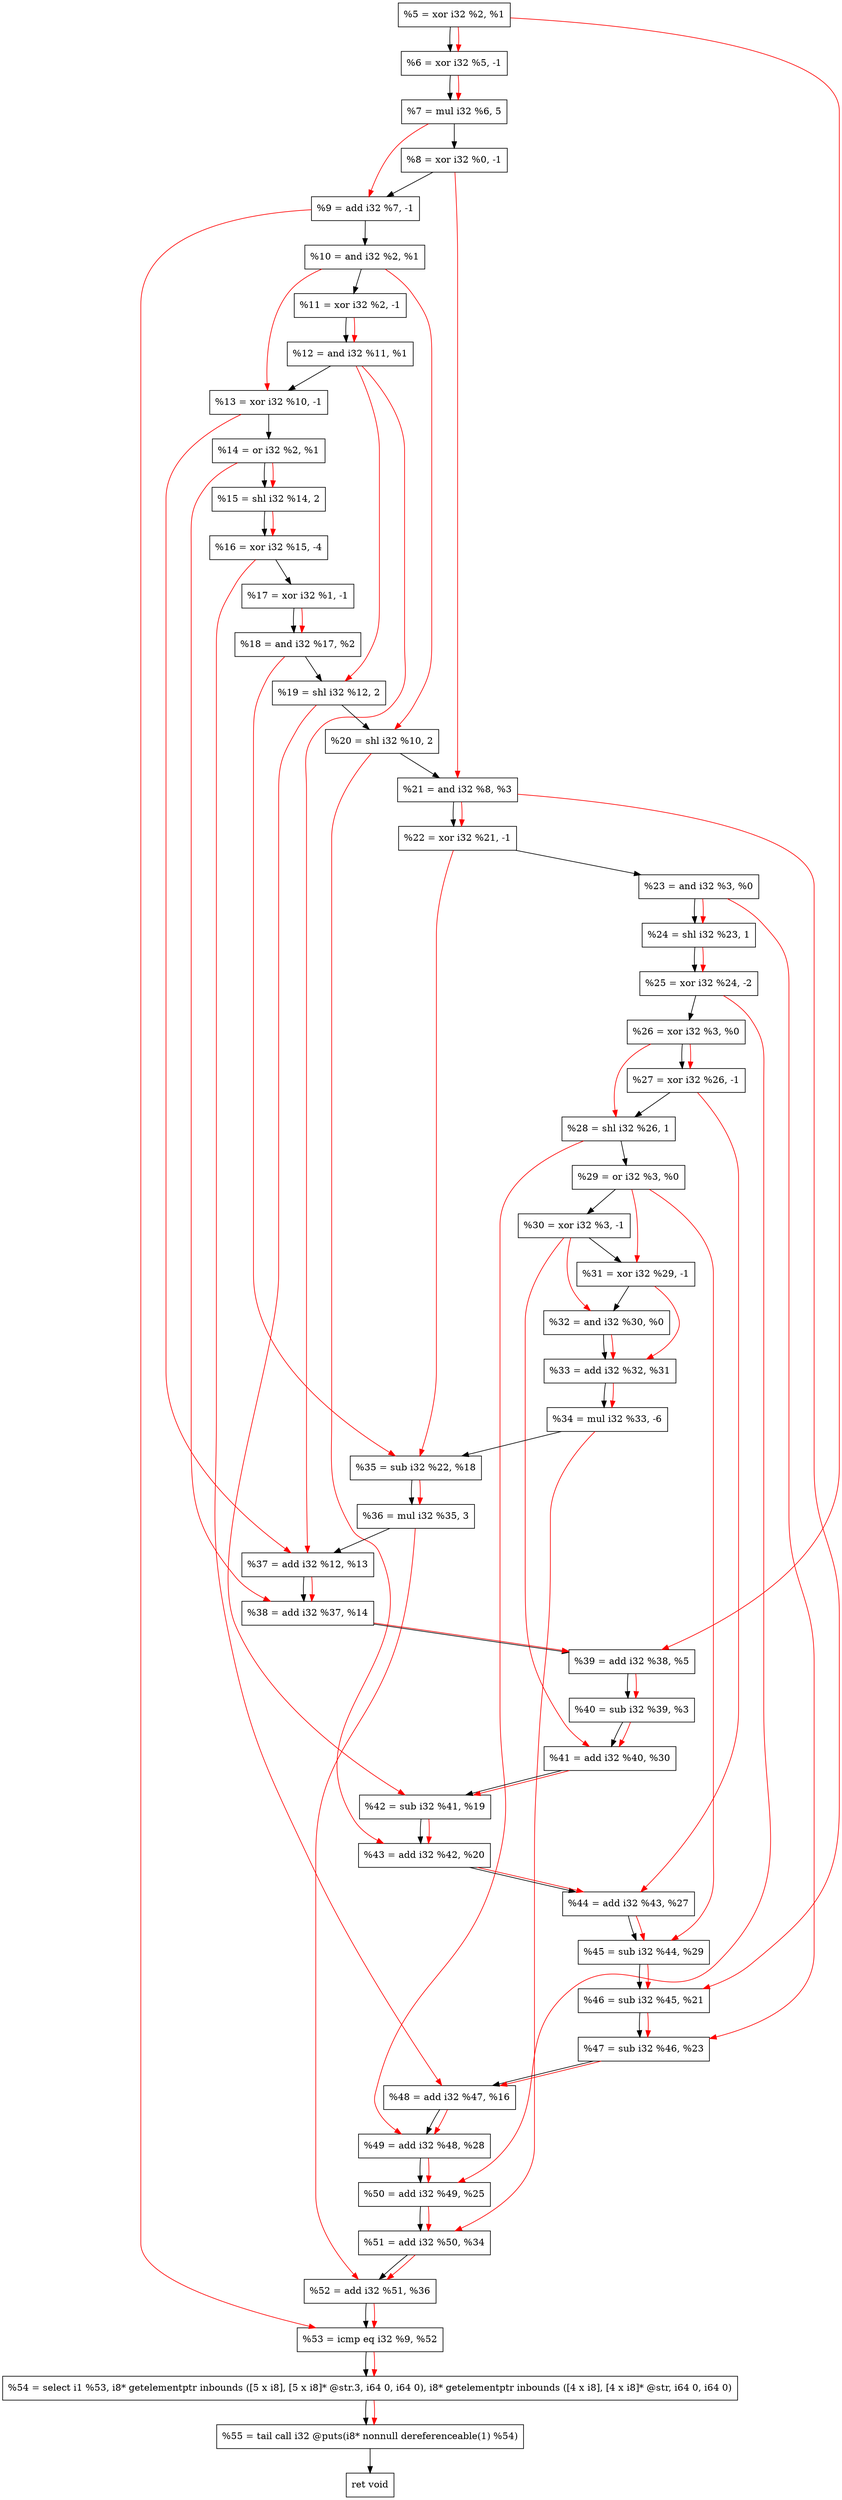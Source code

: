 digraph "DFG for'crackme' function" {
	Node0x1834770[shape=record, label="  %5 = xor i32 %2, %1"];
	Node0x1834df0[shape=record, label="  %6 = xor i32 %5, -1"];
	Node0x1834e90[shape=record, label="  %7 = mul i32 %6, 5"];
	Node0x1834f00[shape=record, label="  %8 = xor i32 %0, -1"];
	Node0x1834f70[shape=record, label="  %9 = add i32 %7, -1"];
	Node0x1834fe0[shape=record, label="  %10 = and i32 %2, %1"];
	Node0x1835050[shape=record, label="  %11 = xor i32 %2, -1"];
	Node0x18350c0[shape=record, label="  %12 = and i32 %11, %1"];
	Node0x1835130[shape=record, label="  %13 = xor i32 %10, -1"];
	Node0x18351a0[shape=record, label="  %14 = or i32 %2, %1"];
	Node0x1835240[shape=record, label="  %15 = shl i32 %14, 2"];
	Node0x18352e0[shape=record, label="  %16 = xor i32 %15, -4"];
	Node0x1835350[shape=record, label="  %17 = xor i32 %1, -1"];
	Node0x18353c0[shape=record, label="  %18 = and i32 %17, %2"];
	Node0x1835430[shape=record, label="  %19 = shl i32 %12, 2"];
	Node0x18354a0[shape=record, label="  %20 = shl i32 %10, 2"];
	Node0x1835510[shape=record, label="  %21 = and i32 %8, %3"];
	Node0x1835580[shape=record, label="  %22 = xor i32 %21, -1"];
	Node0x18355f0[shape=record, label="  %23 = and i32 %3, %0"];
	Node0x1835690[shape=record, label="  %24 = shl i32 %23, 1"];
	Node0x1835730[shape=record, label="  %25 = xor i32 %24, -2"];
	Node0x18357a0[shape=record, label="  %26 = xor i32 %3, %0"];
	Node0x1835810[shape=record, label="  %27 = xor i32 %26, -1"];
	Node0x1835880[shape=record, label="  %28 = shl i32 %26, 1"];
	Node0x18358f0[shape=record, label="  %29 = or i32 %3, %0"];
	Node0x1835960[shape=record, label="  %30 = xor i32 %3, -1"];
	Node0x18359d0[shape=record, label="  %31 = xor i32 %29, -1"];
	Node0x1835a40[shape=record, label="  %32 = and i32 %30, %0"];
	Node0x1835cc0[shape=record, label="  %33 = add i32 %32, %31"];
	Node0x1835d60[shape=record, label="  %34 = mul i32 %33, -6"];
	Node0x1835dd0[shape=record, label="  %35 = sub i32 %22, %18"];
	Node0x1835e70[shape=record, label="  %36 = mul i32 %35, 3"];
	Node0x1835ee0[shape=record, label="  %37 = add i32 %12, %13"];
	Node0x1835f50[shape=record, label="  %38 = add i32 %37, %14"];
	Node0x1835fc0[shape=record, label="  %39 = add i32 %38, %5"];
	Node0x1836030[shape=record, label="  %40 = sub i32 %39, %3"];
	Node0x18360a0[shape=record, label="  %41 = add i32 %40, %30"];
	Node0x1836110[shape=record, label="  %42 = sub i32 %41, %19"];
	Node0x1836180[shape=record, label="  %43 = add i32 %42, %20"];
	Node0x18361f0[shape=record, label="  %44 = add i32 %43, %27"];
	Node0x1836260[shape=record, label="  %45 = sub i32 %44, %29"];
	Node0x18362d0[shape=record, label="  %46 = sub i32 %45, %21"];
	Node0x1836340[shape=record, label="  %47 = sub i32 %46, %23"];
	Node0x18363b0[shape=record, label="  %48 = add i32 %47, %16"];
	Node0x1836420[shape=record, label="  %49 = add i32 %48, %28"];
	Node0x1836490[shape=record, label="  %50 = add i32 %49, %25"];
	Node0x1836500[shape=record, label="  %51 = add i32 %50, %34"];
	Node0x1836570[shape=record, label="  %52 = add i32 %51, %36"];
	Node0x18365e0[shape=record, label="  %53 = icmp eq i32 %9, %52"];
	Node0x17d5268[shape=record, label="  %54 = select i1 %53, i8* getelementptr inbounds ([5 x i8], [5 x i8]* @str.3, i64 0, i64 0), i8* getelementptr inbounds ([4 x i8], [4 x i8]* @str, i64 0, i64 0)"];
	Node0x1836a80[shape=record, label="  %55 = tail call i32 @puts(i8* nonnull dereferenceable(1) %54)"];
	Node0x1836ad0[shape=record, label="  ret void"];
	Node0x1834770 -> Node0x1834df0;
	Node0x1834df0 -> Node0x1834e90;
	Node0x1834e90 -> Node0x1834f00;
	Node0x1834f00 -> Node0x1834f70;
	Node0x1834f70 -> Node0x1834fe0;
	Node0x1834fe0 -> Node0x1835050;
	Node0x1835050 -> Node0x18350c0;
	Node0x18350c0 -> Node0x1835130;
	Node0x1835130 -> Node0x18351a0;
	Node0x18351a0 -> Node0x1835240;
	Node0x1835240 -> Node0x18352e0;
	Node0x18352e0 -> Node0x1835350;
	Node0x1835350 -> Node0x18353c0;
	Node0x18353c0 -> Node0x1835430;
	Node0x1835430 -> Node0x18354a0;
	Node0x18354a0 -> Node0x1835510;
	Node0x1835510 -> Node0x1835580;
	Node0x1835580 -> Node0x18355f0;
	Node0x18355f0 -> Node0x1835690;
	Node0x1835690 -> Node0x1835730;
	Node0x1835730 -> Node0x18357a0;
	Node0x18357a0 -> Node0x1835810;
	Node0x1835810 -> Node0x1835880;
	Node0x1835880 -> Node0x18358f0;
	Node0x18358f0 -> Node0x1835960;
	Node0x1835960 -> Node0x18359d0;
	Node0x18359d0 -> Node0x1835a40;
	Node0x1835a40 -> Node0x1835cc0;
	Node0x1835cc0 -> Node0x1835d60;
	Node0x1835d60 -> Node0x1835dd0;
	Node0x1835dd0 -> Node0x1835e70;
	Node0x1835e70 -> Node0x1835ee0;
	Node0x1835ee0 -> Node0x1835f50;
	Node0x1835f50 -> Node0x1835fc0;
	Node0x1835fc0 -> Node0x1836030;
	Node0x1836030 -> Node0x18360a0;
	Node0x18360a0 -> Node0x1836110;
	Node0x1836110 -> Node0x1836180;
	Node0x1836180 -> Node0x18361f0;
	Node0x18361f0 -> Node0x1836260;
	Node0x1836260 -> Node0x18362d0;
	Node0x18362d0 -> Node0x1836340;
	Node0x1836340 -> Node0x18363b0;
	Node0x18363b0 -> Node0x1836420;
	Node0x1836420 -> Node0x1836490;
	Node0x1836490 -> Node0x1836500;
	Node0x1836500 -> Node0x1836570;
	Node0x1836570 -> Node0x18365e0;
	Node0x18365e0 -> Node0x17d5268;
	Node0x17d5268 -> Node0x1836a80;
	Node0x1836a80 -> Node0x1836ad0;
edge [color=red]
	Node0x1834770 -> Node0x1834df0;
	Node0x1834df0 -> Node0x1834e90;
	Node0x1834e90 -> Node0x1834f70;
	Node0x1835050 -> Node0x18350c0;
	Node0x1834fe0 -> Node0x1835130;
	Node0x18351a0 -> Node0x1835240;
	Node0x1835240 -> Node0x18352e0;
	Node0x1835350 -> Node0x18353c0;
	Node0x18350c0 -> Node0x1835430;
	Node0x1834fe0 -> Node0x18354a0;
	Node0x1834f00 -> Node0x1835510;
	Node0x1835510 -> Node0x1835580;
	Node0x18355f0 -> Node0x1835690;
	Node0x1835690 -> Node0x1835730;
	Node0x18357a0 -> Node0x1835810;
	Node0x18357a0 -> Node0x1835880;
	Node0x18358f0 -> Node0x18359d0;
	Node0x1835960 -> Node0x1835a40;
	Node0x1835a40 -> Node0x1835cc0;
	Node0x18359d0 -> Node0x1835cc0;
	Node0x1835cc0 -> Node0x1835d60;
	Node0x1835580 -> Node0x1835dd0;
	Node0x18353c0 -> Node0x1835dd0;
	Node0x1835dd0 -> Node0x1835e70;
	Node0x18350c0 -> Node0x1835ee0;
	Node0x1835130 -> Node0x1835ee0;
	Node0x1835ee0 -> Node0x1835f50;
	Node0x18351a0 -> Node0x1835f50;
	Node0x1835f50 -> Node0x1835fc0;
	Node0x1834770 -> Node0x1835fc0;
	Node0x1835fc0 -> Node0x1836030;
	Node0x1836030 -> Node0x18360a0;
	Node0x1835960 -> Node0x18360a0;
	Node0x18360a0 -> Node0x1836110;
	Node0x1835430 -> Node0x1836110;
	Node0x1836110 -> Node0x1836180;
	Node0x18354a0 -> Node0x1836180;
	Node0x1836180 -> Node0x18361f0;
	Node0x1835810 -> Node0x18361f0;
	Node0x18361f0 -> Node0x1836260;
	Node0x18358f0 -> Node0x1836260;
	Node0x1836260 -> Node0x18362d0;
	Node0x1835510 -> Node0x18362d0;
	Node0x18362d0 -> Node0x1836340;
	Node0x18355f0 -> Node0x1836340;
	Node0x1836340 -> Node0x18363b0;
	Node0x18352e0 -> Node0x18363b0;
	Node0x18363b0 -> Node0x1836420;
	Node0x1835880 -> Node0x1836420;
	Node0x1836420 -> Node0x1836490;
	Node0x1835730 -> Node0x1836490;
	Node0x1836490 -> Node0x1836500;
	Node0x1835d60 -> Node0x1836500;
	Node0x1836500 -> Node0x1836570;
	Node0x1835e70 -> Node0x1836570;
	Node0x1834f70 -> Node0x18365e0;
	Node0x1836570 -> Node0x18365e0;
	Node0x18365e0 -> Node0x17d5268;
	Node0x17d5268 -> Node0x1836a80;
}
